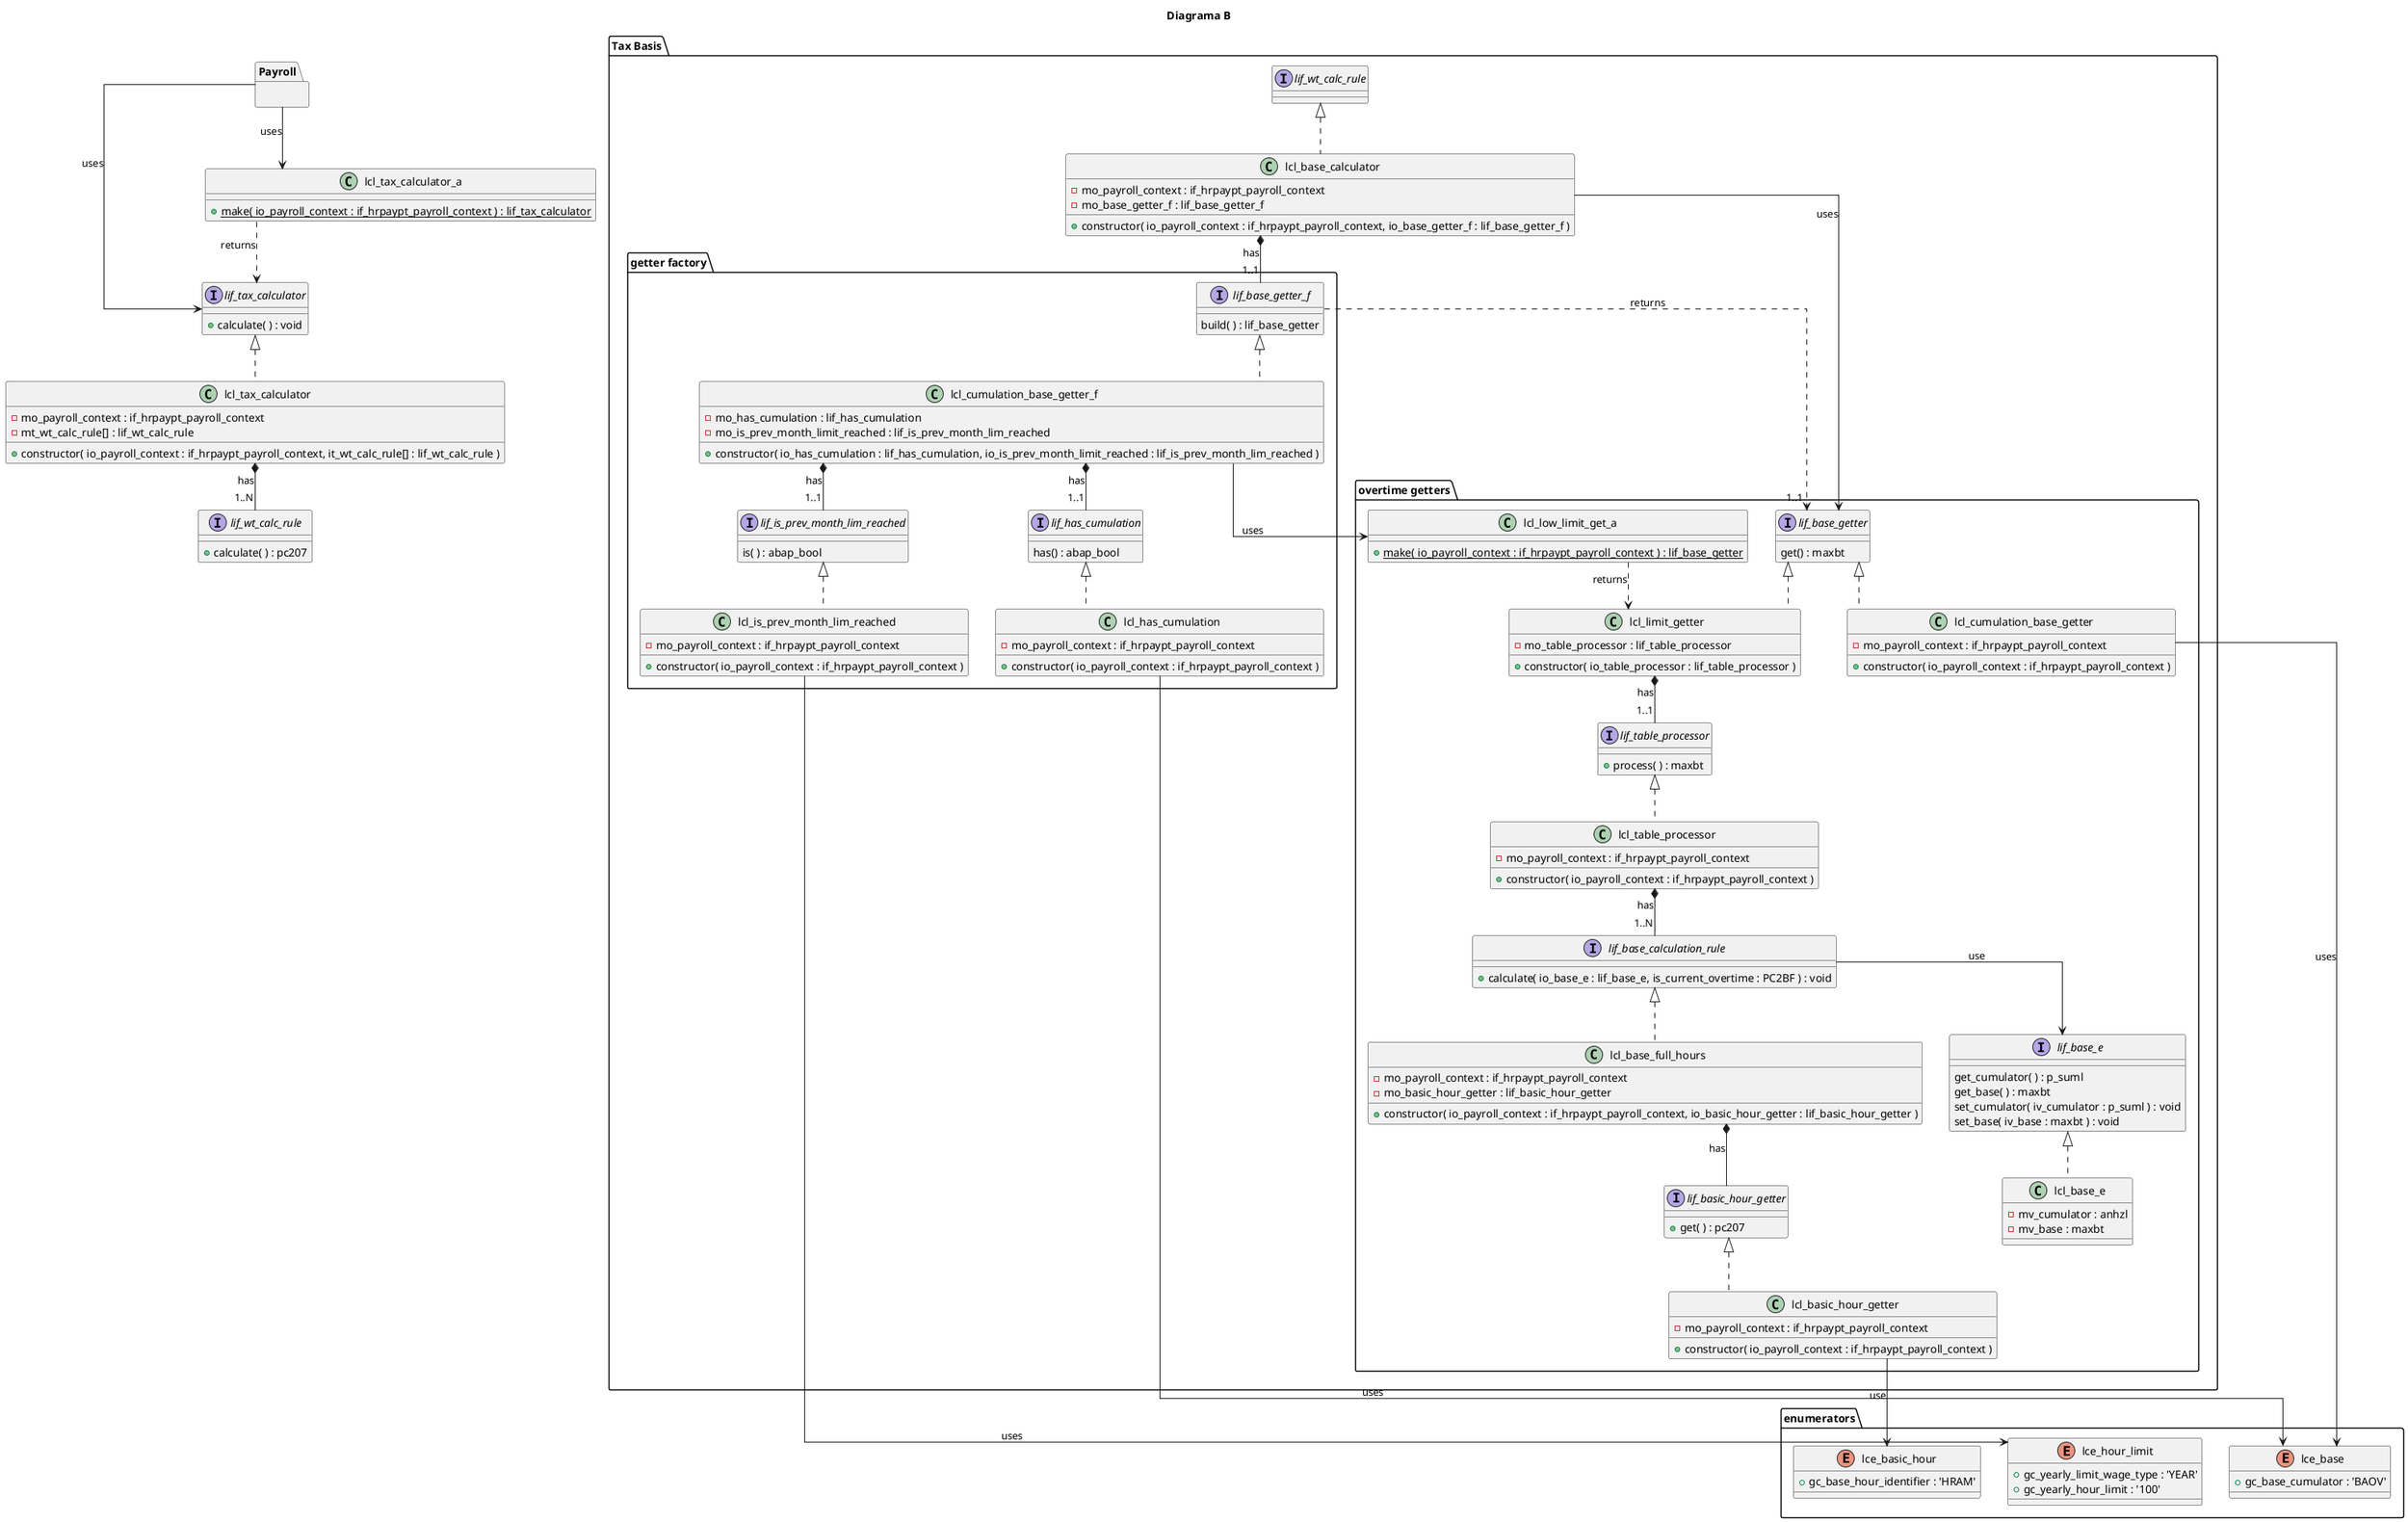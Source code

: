 @startuml diagrama_B

    '10 Interfaces
    '13 Classes
    '3 Enumeradores

    title Diagrama B
    
    skinparam linetype ortho

    package Payroll {

    }

    interface lif_tax_calculator{
        +calculate( ) : void
    }
    class lcl_tax_calculator_a{
        +{static}make( io_payroll_context : if_hrpaypt_payroll_context ) : lif_tax_calculator
    }

    class lcl_tax_calculator implements lif_tax_calculator{
            -mo_payroll_context : if_hrpaypt_payroll_context
            -mt_wt_calc_rule[] : lif_wt_calc_rule
            +constructor( io_payroll_context : if_hrpaypt_payroll_context, it_wt_calc_rule[] : lif_wt_calc_rule )
    }

    interface lif_wt_calc_rule{
        + calculate( ) : pc207
    }

    package Overtime_tax_Basis_for_period as "Tax Basis"{

        class lcl_base_calculator implements lif_wt_calc_rule{
            -mo_payroll_context : if_hrpaypt_payroll_context
            -mo_base_getter_f : lif_base_getter_f
            +constructor( io_payroll_context : if_hrpaypt_payroll_context, io_base_getter_f : lif_base_getter_f )
        }
        package overtime_getter_factory as "getter factory"{ 
            interface lif_base_getter_f{
                build( ) : lif_base_getter
            }

            class lcl_cumulation_base_getter_f implements lif_base_getter_f{
                -mo_has_cumulation : lif_has_cumulation
                -mo_is_prev_month_limit_reached : lif_is_prev_month_lim_reached
                +constructor( io_has_cumulation : lif_has_cumulation, io_is_prev_month_limit_reached : lif_is_prev_month_lim_reached )
            }
            interface lif_is_prev_month_lim_reached{
                is( ) : abap_bool
            }

            class lcl_is_prev_month_lim_reached implements lif_is_prev_month_lim_reached {
                -mo_payroll_context : if_hrpaypt_payroll_context
                +constructor( io_payroll_context : if_hrpaypt_payroll_context )
            }

            interface lif_has_cumulation{
                has() : abap_bool
            }
            class lcl_has_cumulation implements lif_has_cumulation{
                -mo_payroll_context : if_hrpaypt_payroll_context
                +constructor( io_payroll_context : if_hrpaypt_payroll_context )
            }
        }
        package overtime_getter as "overtime getters"{
            interface lif_base_getter{
                get() : maxbt
            }
            class lcl_cumulation_base_getter implements lif_base_getter{
                -mo_payroll_context : if_hrpaypt_payroll_context
                +constructor( io_payroll_context : if_hrpaypt_payroll_context )
            }

            class lcl_low_limit_get_a{
                +{static}make( io_payroll_context : if_hrpaypt_payroll_context ) : lif_base_getter
            }
            class lcl_limit_getter implements lif_base_getter{
                - mo_table_processor : lif_table_processor
                +constructor( io_table_processor : lif_table_processor )
            }

            lcl_cumulation_base_getter_f --> lcl_low_limit_get_a : uses
            lcl_low_limit_get_a ..> lcl_limit_getter : returns

            interface lif_table_processor{
                + process( ) : maxbt
            }

            class lcl_table_processor implements lif_table_processor{
                - mo_payroll_context : if_hrpaypt_payroll_context
                +constructor( io_payroll_context : if_hrpaypt_payroll_context )
            }

            interface lif_base_calculation_rule{
                + calculate( io_base_e : lif_base_e, is_current_overtime : PC2BF ) : void
            }

            class lcl_base_full_hours implements lif_base_calculation_rule{
                - mo_payroll_context : if_hrpaypt_payroll_context
                - mo_basic_hour_getter : lif_basic_hour_getter
                +constructor( io_payroll_context : if_hrpaypt_payroll_context, io_basic_hour_getter : lif_basic_hour_getter )
            }

            interface lif_basic_hour_getter{
                + get( ) : pc207
            }

            class lcl_basic_hour_getter implements lif_basic_hour_getter{
                - mo_payroll_context : if_hrpaypt_payroll_context
                +constructor( io_payroll_context : if_hrpaypt_payroll_context )
            }

            interface lif_base_e{
                get_cumulator( ) : p_suml
                get_base( ) : maxbt 
                set_cumulator( iv_cumulator : p_suml ) : void
                set_base( iv_base : maxbt ) : void
            }

            class lcl_base_e implements lif_base_e {
                - mv_cumulator : anhzl 
                - mv_base : maxbt
            }
                
        }
        
    }

    package enumerators as "enumerators"{
            enum lce_base{
                +gc_base_cumulator : 'BAOV'
            }

            enum lce_hour_limit{
                +gc_yearly_limit_wage_type : 'YEAR'
                +gc_yearly_hour_limit : '100'
            }
            enum lce_basic_hour{
                +gc_base_hour_identifier : 'HRAM'
            }
        }

        lcl_cumulation_base_getter--> lce_base : uses
        lcl_has_cumulation--> lce_base : uses
        lcl_base_calculator--> lif_base_getter : uses
        lcl_base_calculator *-- "1..1" lif_base_getter_f : has
        lcl_cumulation_base_getter_f *-- "1..1" lif_has_cumulation : has
        lcl_cumulation_base_getter_f *-- "1..1" lif_is_prev_month_lim_reached : has
        lif_base_getter_f..> "1..1" lif_base_getter :returns
        lcl_is_prev_month_lim_reached --> lce_hour_limit : uses
        lcl_limit_getter *-- "1..1" lif_table_processor : has
        lif_base_calculation_rule --> lif_base_e : use
        lcl_table_processor *-- "1..N" lif_base_calculation_rule : has
        lcl_basic_hour_getter --> lce_basic_hour : use
        lcl_base_full_hours *-- lif_basic_hour_getter : has
        lcl_tax_calculator  *-- "1..N" lif_wt_calc_rule : has
        Payroll --> lif_tax_calculator : uses
        Payroll --> lcl_tax_calculator_a : uses
        lcl_tax_calculator_a ..> lif_tax_calculator : returns
@enduml